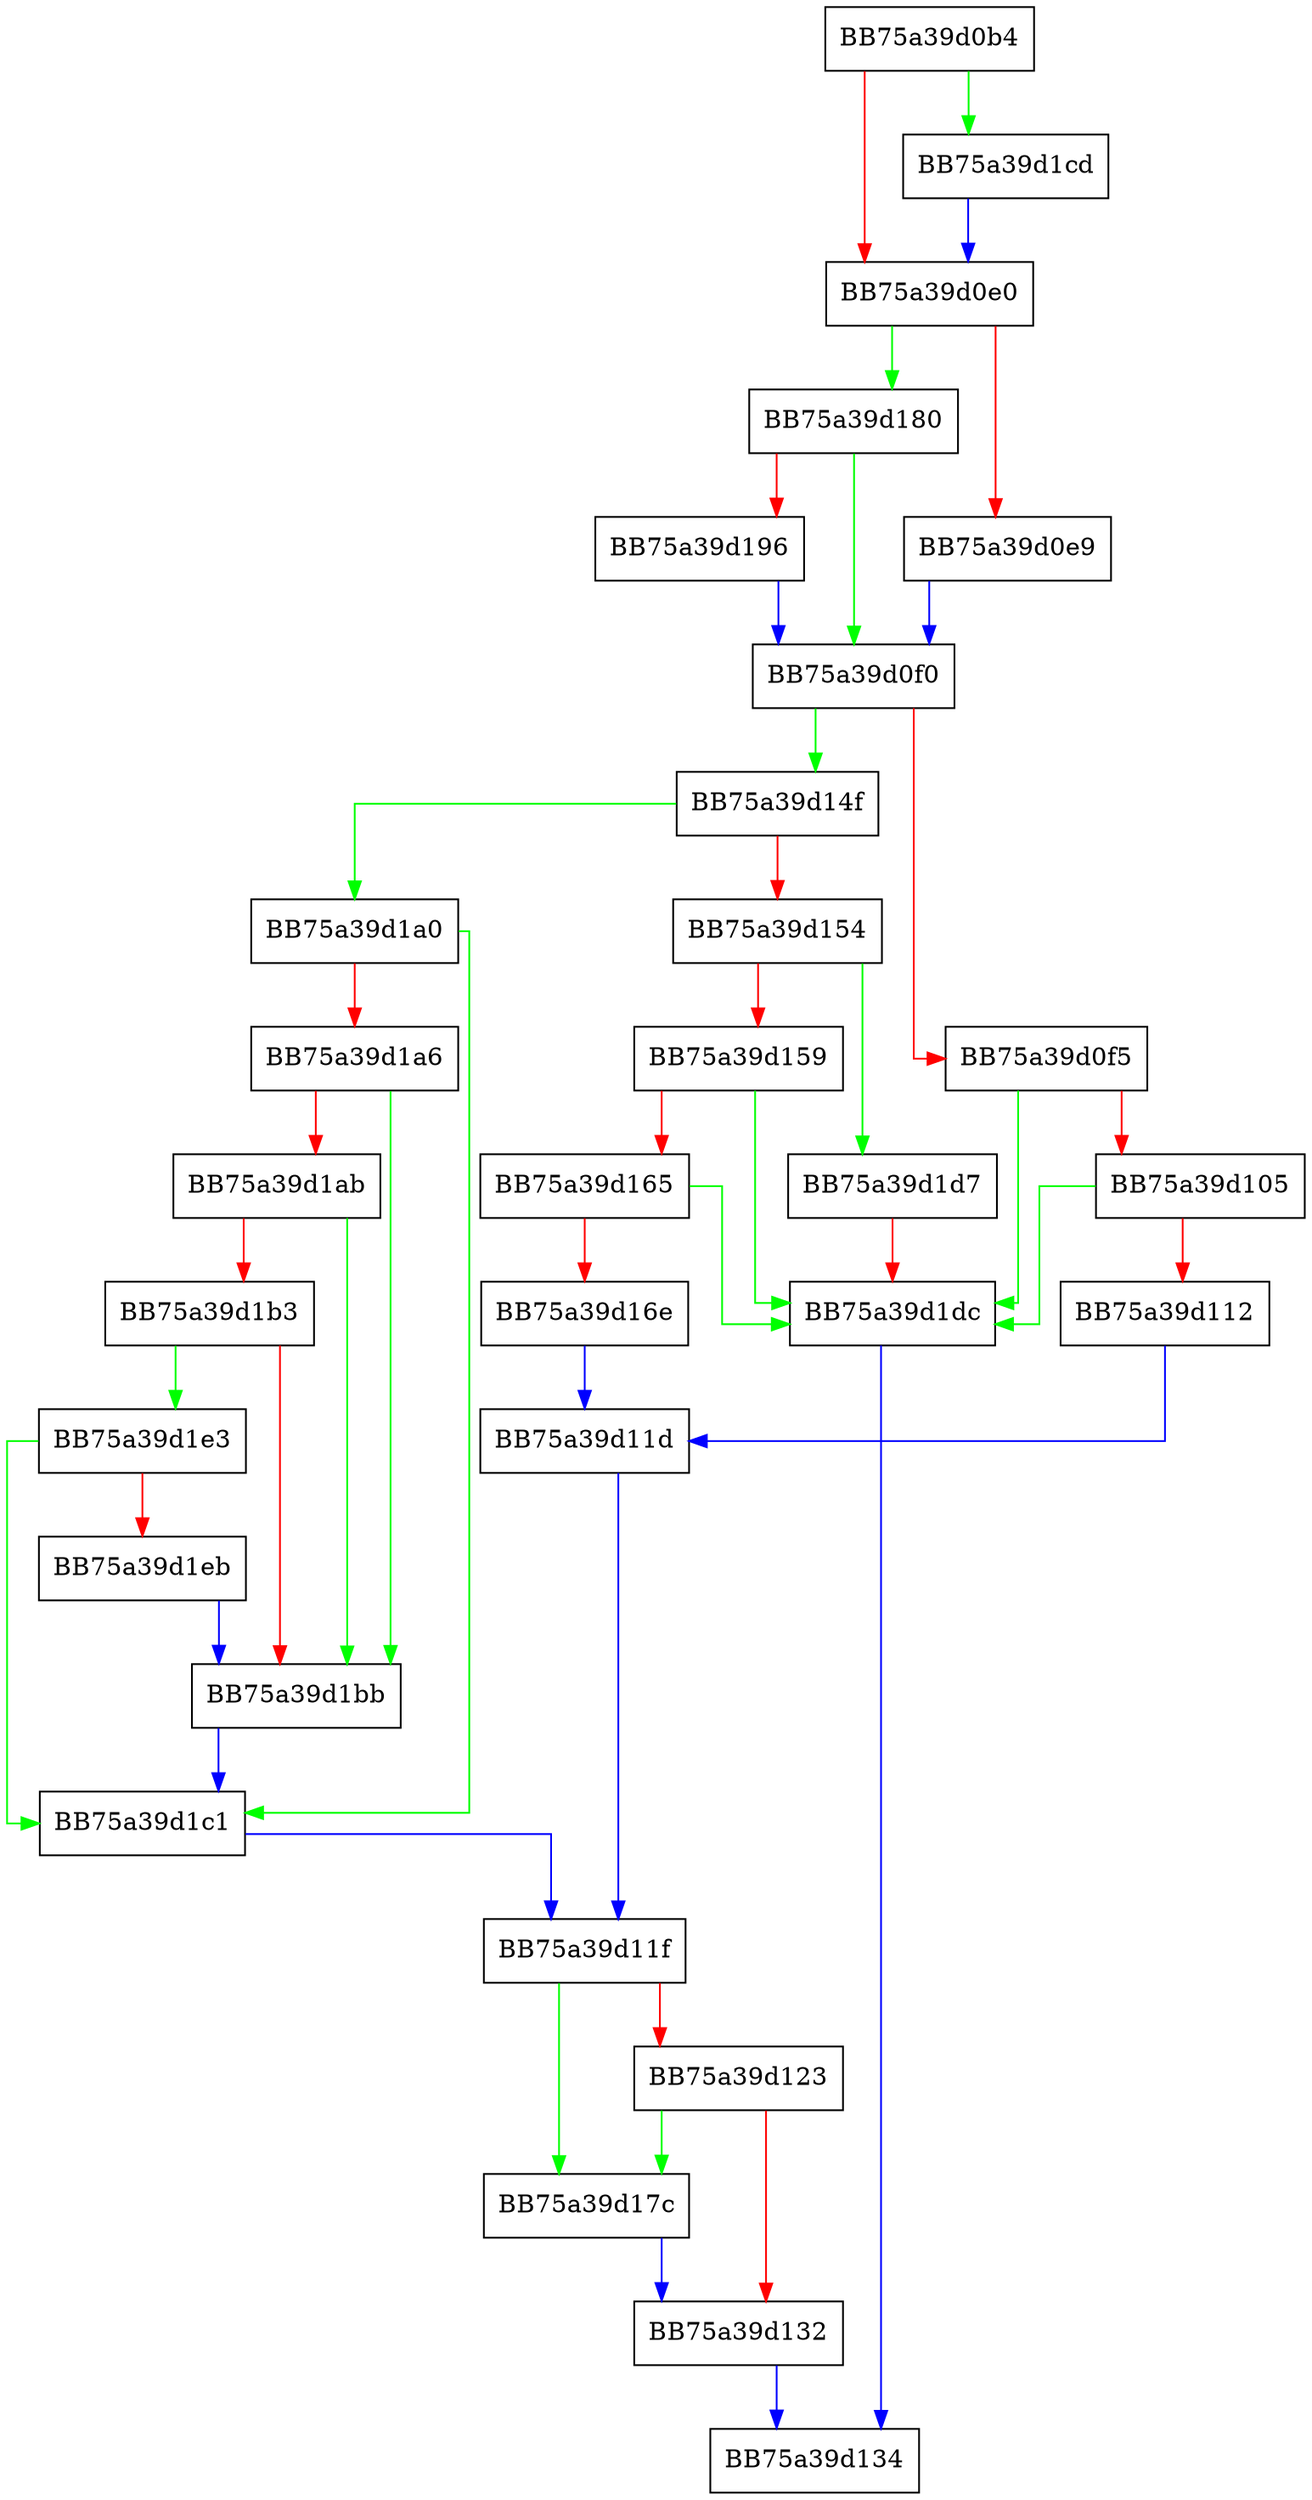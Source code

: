 digraph CheckConfig {
  node [shape="box"];
  graph [splines=ortho];
  BB75a39d0b4 -> BB75a39d1cd [color="green"];
  BB75a39d0b4 -> BB75a39d0e0 [color="red"];
  BB75a39d0e0 -> BB75a39d180 [color="green"];
  BB75a39d0e0 -> BB75a39d0e9 [color="red"];
  BB75a39d0e9 -> BB75a39d0f0 [color="blue"];
  BB75a39d0f0 -> BB75a39d14f [color="green"];
  BB75a39d0f0 -> BB75a39d0f5 [color="red"];
  BB75a39d0f5 -> BB75a39d1dc [color="green"];
  BB75a39d0f5 -> BB75a39d105 [color="red"];
  BB75a39d105 -> BB75a39d1dc [color="green"];
  BB75a39d105 -> BB75a39d112 [color="red"];
  BB75a39d112 -> BB75a39d11d [color="blue"];
  BB75a39d11d -> BB75a39d11f [color="blue"];
  BB75a39d11f -> BB75a39d17c [color="green"];
  BB75a39d11f -> BB75a39d123 [color="red"];
  BB75a39d123 -> BB75a39d17c [color="green"];
  BB75a39d123 -> BB75a39d132 [color="red"];
  BB75a39d132 -> BB75a39d134 [color="blue"];
  BB75a39d14f -> BB75a39d1a0 [color="green"];
  BB75a39d14f -> BB75a39d154 [color="red"];
  BB75a39d154 -> BB75a39d1d7 [color="green"];
  BB75a39d154 -> BB75a39d159 [color="red"];
  BB75a39d159 -> BB75a39d1dc [color="green"];
  BB75a39d159 -> BB75a39d165 [color="red"];
  BB75a39d165 -> BB75a39d1dc [color="green"];
  BB75a39d165 -> BB75a39d16e [color="red"];
  BB75a39d16e -> BB75a39d11d [color="blue"];
  BB75a39d17c -> BB75a39d132 [color="blue"];
  BB75a39d180 -> BB75a39d0f0 [color="green"];
  BB75a39d180 -> BB75a39d196 [color="red"];
  BB75a39d196 -> BB75a39d0f0 [color="blue"];
  BB75a39d1a0 -> BB75a39d1c1 [color="green"];
  BB75a39d1a0 -> BB75a39d1a6 [color="red"];
  BB75a39d1a6 -> BB75a39d1bb [color="green"];
  BB75a39d1a6 -> BB75a39d1ab [color="red"];
  BB75a39d1ab -> BB75a39d1bb [color="green"];
  BB75a39d1ab -> BB75a39d1b3 [color="red"];
  BB75a39d1b3 -> BB75a39d1e3 [color="green"];
  BB75a39d1b3 -> BB75a39d1bb [color="red"];
  BB75a39d1bb -> BB75a39d1c1 [color="blue"];
  BB75a39d1c1 -> BB75a39d11f [color="blue"];
  BB75a39d1cd -> BB75a39d0e0 [color="blue"];
  BB75a39d1d7 -> BB75a39d1dc [color="red"];
  BB75a39d1dc -> BB75a39d134 [color="blue"];
  BB75a39d1e3 -> BB75a39d1c1 [color="green"];
  BB75a39d1e3 -> BB75a39d1eb [color="red"];
  BB75a39d1eb -> BB75a39d1bb [color="blue"];
}